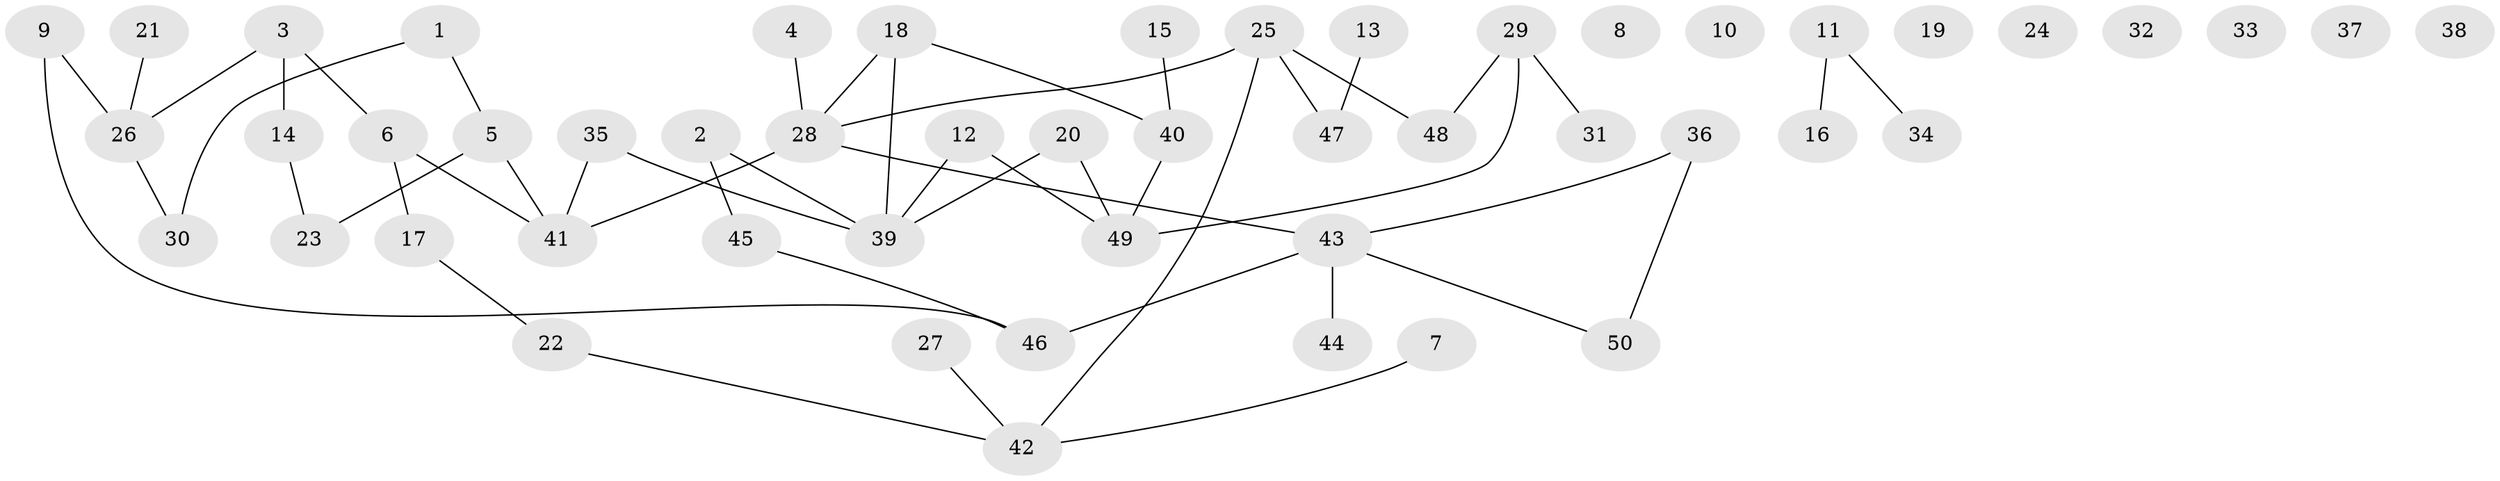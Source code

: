 // Generated by graph-tools (version 1.1) at 2025/39/03/09/25 04:39:54]
// undirected, 50 vertices, 50 edges
graph export_dot {
graph [start="1"]
  node [color=gray90,style=filled];
  1;
  2;
  3;
  4;
  5;
  6;
  7;
  8;
  9;
  10;
  11;
  12;
  13;
  14;
  15;
  16;
  17;
  18;
  19;
  20;
  21;
  22;
  23;
  24;
  25;
  26;
  27;
  28;
  29;
  30;
  31;
  32;
  33;
  34;
  35;
  36;
  37;
  38;
  39;
  40;
  41;
  42;
  43;
  44;
  45;
  46;
  47;
  48;
  49;
  50;
  1 -- 5;
  1 -- 30;
  2 -- 39;
  2 -- 45;
  3 -- 6;
  3 -- 14;
  3 -- 26;
  4 -- 28;
  5 -- 23;
  5 -- 41;
  6 -- 17;
  6 -- 41;
  7 -- 42;
  9 -- 26;
  9 -- 46;
  11 -- 16;
  11 -- 34;
  12 -- 39;
  12 -- 49;
  13 -- 47;
  14 -- 23;
  15 -- 40;
  17 -- 22;
  18 -- 28;
  18 -- 39;
  18 -- 40;
  20 -- 39;
  20 -- 49;
  21 -- 26;
  22 -- 42;
  25 -- 28;
  25 -- 42;
  25 -- 47;
  25 -- 48;
  26 -- 30;
  27 -- 42;
  28 -- 41;
  28 -- 43;
  29 -- 31;
  29 -- 48;
  29 -- 49;
  35 -- 39;
  35 -- 41;
  36 -- 43;
  36 -- 50;
  40 -- 49;
  43 -- 44;
  43 -- 46;
  43 -- 50;
  45 -- 46;
}
